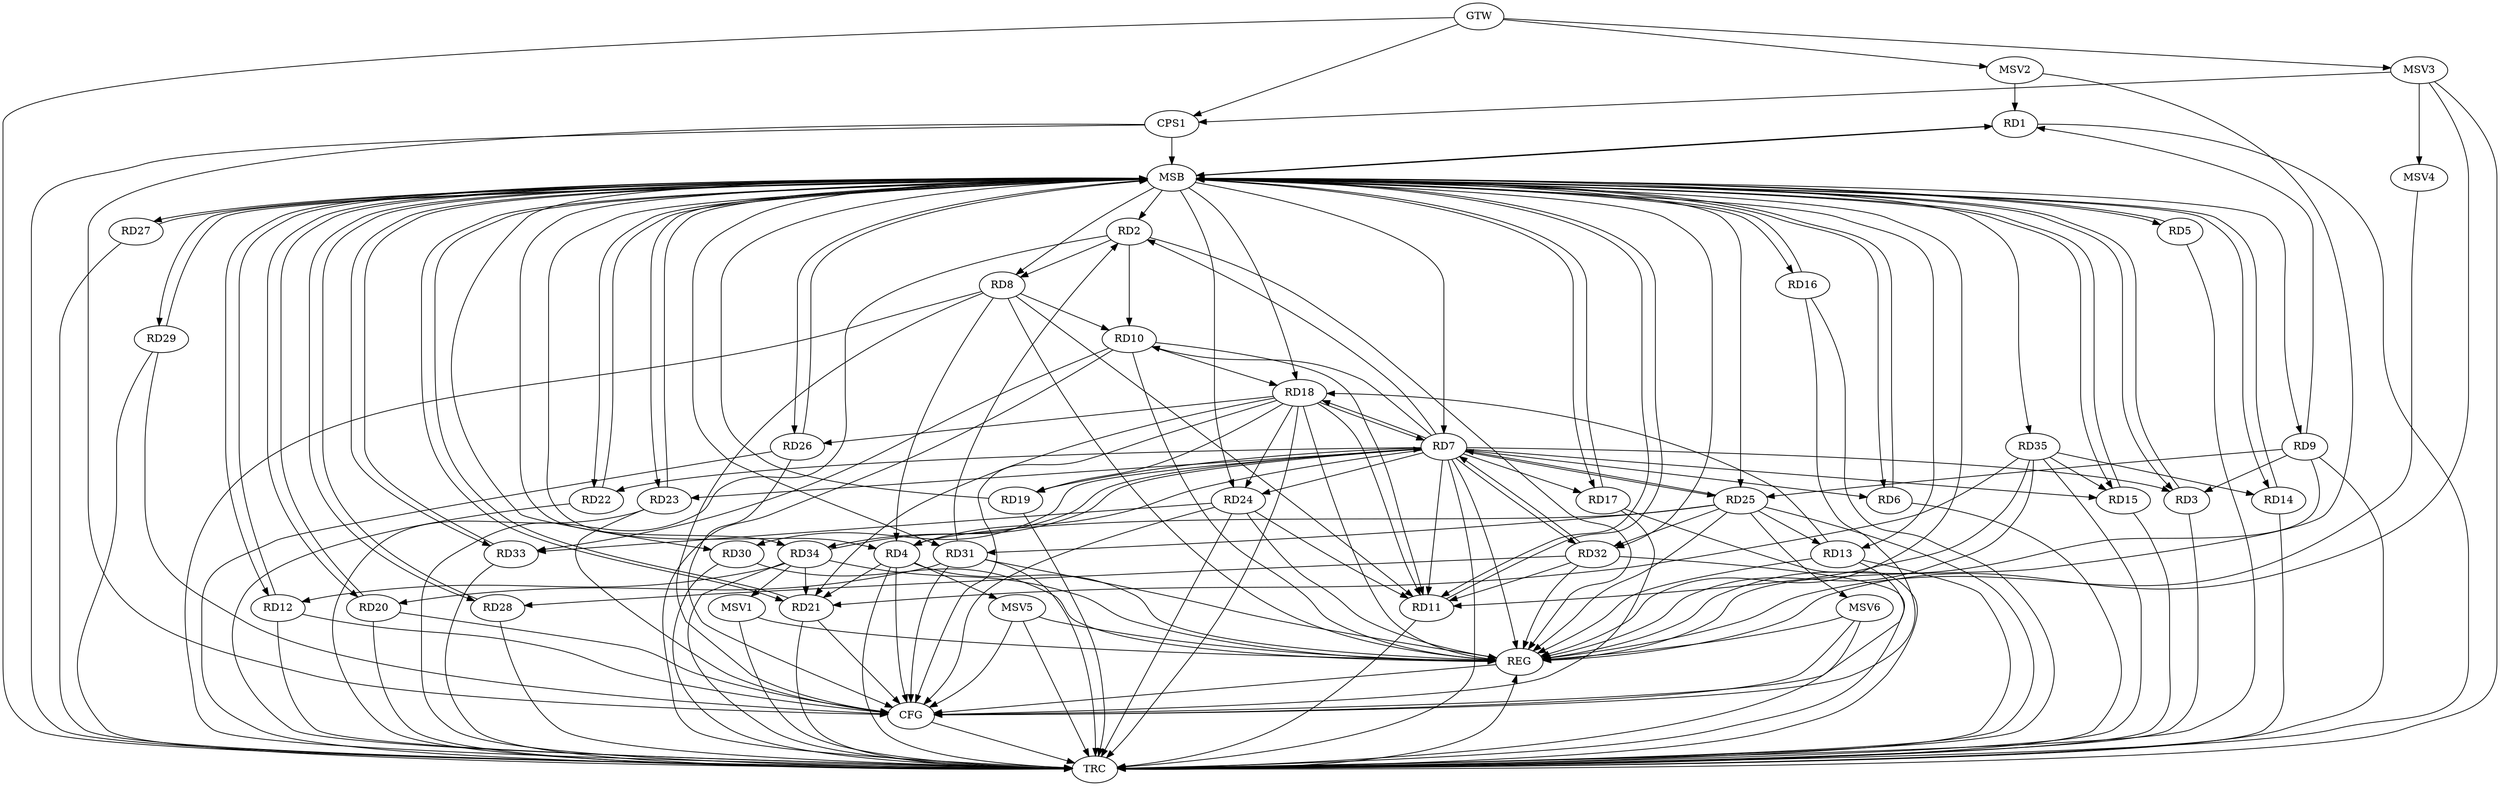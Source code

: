 strict digraph G {
  RD1 [ label="RD1" ];
  RD2 [ label="RD2" ];
  RD3 [ label="RD3" ];
  RD4 [ label="RD4" ];
  RD5 [ label="RD5" ];
  RD6 [ label="RD6" ];
  RD7 [ label="RD7" ];
  RD8 [ label="RD8" ];
  RD9 [ label="RD9" ];
  RD10 [ label="RD10" ];
  RD11 [ label="RD11" ];
  RD12 [ label="RD12" ];
  RD13 [ label="RD13" ];
  RD14 [ label="RD14" ];
  RD15 [ label="RD15" ];
  RD16 [ label="RD16" ];
  RD17 [ label="RD17" ];
  RD18 [ label="RD18" ];
  RD19 [ label="RD19" ];
  RD20 [ label="RD20" ];
  RD21 [ label="RD21" ];
  RD22 [ label="RD22" ];
  RD23 [ label="RD23" ];
  RD24 [ label="RD24" ];
  RD25 [ label="RD25" ];
  RD26 [ label="RD26" ];
  RD27 [ label="RD27" ];
  RD28 [ label="RD28" ];
  RD29 [ label="RD29" ];
  RD30 [ label="RD30" ];
  RD31 [ label="RD31" ];
  RD32 [ label="RD32" ];
  RD33 [ label="RD33" ];
  RD34 [ label="RD34" ];
  RD35 [ label="RD35" ];
  CPS1 [ label="CPS1" ];
  GTW [ label="GTW" ];
  REG [ label="REG" ];
  MSB [ label="MSB" ];
  CFG [ label="CFG" ];
  TRC [ label="TRC" ];
  MSV1 [ label="MSV1" ];
  MSV2 [ label="MSV2" ];
  MSV3 [ label="MSV3" ];
  MSV4 [ label="MSV4" ];
  MSV5 [ label="MSV5" ];
  MSV6 [ label="MSV6" ];
  RD9 -> RD1;
  RD7 -> RD2;
  RD2 -> RD8;
  RD2 -> RD10;
  RD31 -> RD2;
  RD9 -> RD3;
  RD8 -> RD4;
  RD4 -> RD21;
  RD25 -> RD4;
  RD7 -> RD6;
  RD7 -> RD10;
  RD7 -> RD11;
  RD7 -> RD15;
  RD7 -> RD18;
  RD18 -> RD7;
  RD7 -> RD19;
  RD7 -> RD24;
  RD25 -> RD7;
  RD32 -> RD7;
  RD34 -> RD7;
  RD8 -> RD10;
  RD8 -> RD11;
  RD9 -> RD25;
  RD10 -> RD11;
  RD10 -> RD18;
  RD10 -> RD33;
  RD18 -> RD11;
  RD24 -> RD11;
  RD32 -> RD11;
  RD35 -> RD11;
  RD34 -> RD12;
  RD13 -> RD18;
  RD25 -> RD13;
  RD35 -> RD14;
  RD35 -> RD15;
  RD18 -> RD19;
  RD18 -> RD21;
  RD18 -> RD24;
  RD18 -> RD26;
  RD31 -> RD20;
  RD34 -> RD21;
  RD35 -> RD21;
  RD24 -> RD33;
  RD25 -> RD31;
  RD25 -> RD32;
  RD32 -> RD28;
  GTW -> CPS1;
  RD2 -> REG;
  RD4 -> REG;
  RD7 -> REG;
  RD8 -> REG;
  RD9 -> REG;
  RD10 -> REG;
  RD13 -> REG;
  RD18 -> REG;
  RD24 -> REG;
  RD25 -> REG;
  RD30 -> REG;
  RD31 -> REG;
  RD32 -> REG;
  RD34 -> REG;
  RD35 -> REG;
  RD1 -> MSB;
  MSB -> RD9;
  MSB -> RD16;
  MSB -> RD21;
  MSB -> REG;
  RD3 -> MSB;
  MSB -> RD18;
  MSB -> RD26;
  MSB -> RD27;
  MSB -> RD33;
  RD5 -> MSB;
  MSB -> RD3;
  MSB -> RD4;
  MSB -> RD13;
  MSB -> RD14;
  MSB -> RD24;
  MSB -> RD29;
  MSB -> RD31;
  RD6 -> MSB;
  MSB -> RD8;
  MSB -> RD17;
  RD11 -> MSB;
  MSB -> RD6;
  MSB -> RD28;
  RD12 -> MSB;
  MSB -> RD5;
  MSB -> RD35;
  RD14 -> MSB;
  MSB -> RD23;
  RD15 -> MSB;
  RD16 -> MSB;
  MSB -> RD1;
  MSB -> RD11;
  MSB -> RD12;
  RD17 -> MSB;
  RD19 -> MSB;
  MSB -> RD25;
  RD20 -> MSB;
  MSB -> RD15;
  RD21 -> MSB;
  MSB -> RD7;
  RD22 -> MSB;
  RD23 -> MSB;
  MSB -> RD2;
  MSB -> RD34;
  RD26 -> MSB;
  MSB -> RD32;
  RD27 -> MSB;
  MSB -> RD22;
  MSB -> RD30;
  RD28 -> MSB;
  RD29 -> MSB;
  RD33 -> MSB;
  CPS1 -> MSB;
  MSB -> RD20;
  RD13 -> CFG;
  RD16 -> CFG;
  RD4 -> CFG;
  RD26 -> CFG;
  RD18 -> CFG;
  RD8 -> CFG;
  CPS1 -> CFG;
  RD21 -> CFG;
  RD24 -> CFG;
  RD12 -> CFG;
  RD29 -> CFG;
  RD20 -> CFG;
  RD23 -> CFG;
  RD17 -> CFG;
  RD31 -> CFG;
  REG -> CFG;
  RD1 -> TRC;
  RD2 -> TRC;
  RD3 -> TRC;
  RD4 -> TRC;
  RD5 -> TRC;
  RD6 -> TRC;
  RD7 -> TRC;
  RD8 -> TRC;
  RD9 -> TRC;
  RD10 -> TRC;
  RD11 -> TRC;
  RD12 -> TRC;
  RD13 -> TRC;
  RD14 -> TRC;
  RD15 -> TRC;
  RD16 -> TRC;
  RD17 -> TRC;
  RD18 -> TRC;
  RD19 -> TRC;
  RD20 -> TRC;
  RD21 -> TRC;
  RD22 -> TRC;
  RD23 -> TRC;
  RD24 -> TRC;
  RD25 -> TRC;
  RD26 -> TRC;
  RD27 -> TRC;
  RD28 -> TRC;
  RD29 -> TRC;
  RD30 -> TRC;
  RD31 -> TRC;
  RD32 -> TRC;
  RD33 -> TRC;
  RD34 -> TRC;
  RD35 -> TRC;
  CPS1 -> TRC;
  GTW -> TRC;
  CFG -> TRC;
  TRC -> REG;
  RD7 -> RD32;
  RD7 -> RD3;
  RD7 -> RD22;
  RD7 -> RD25;
  RD7 -> RD34;
  RD7 -> RD4;
  RD7 -> RD30;
  RD7 -> RD23;
  RD7 -> RD17;
  RD34 -> MSV1;
  MSV1 -> REG;
  MSV1 -> TRC;
  MSV2 -> RD1;
  GTW -> MSV2;
  MSV2 -> REG;
  MSV3 -> CPS1;
  GTW -> MSV3;
  MSV3 -> REG;
  MSV3 -> TRC;
  MSV3 -> MSV4;
  MSV4 -> REG;
  RD4 -> MSV5;
  MSV5 -> REG;
  MSV5 -> TRC;
  MSV5 -> CFG;
  RD25 -> MSV6;
  MSV6 -> REG;
  MSV6 -> TRC;
  MSV6 -> CFG;
}
